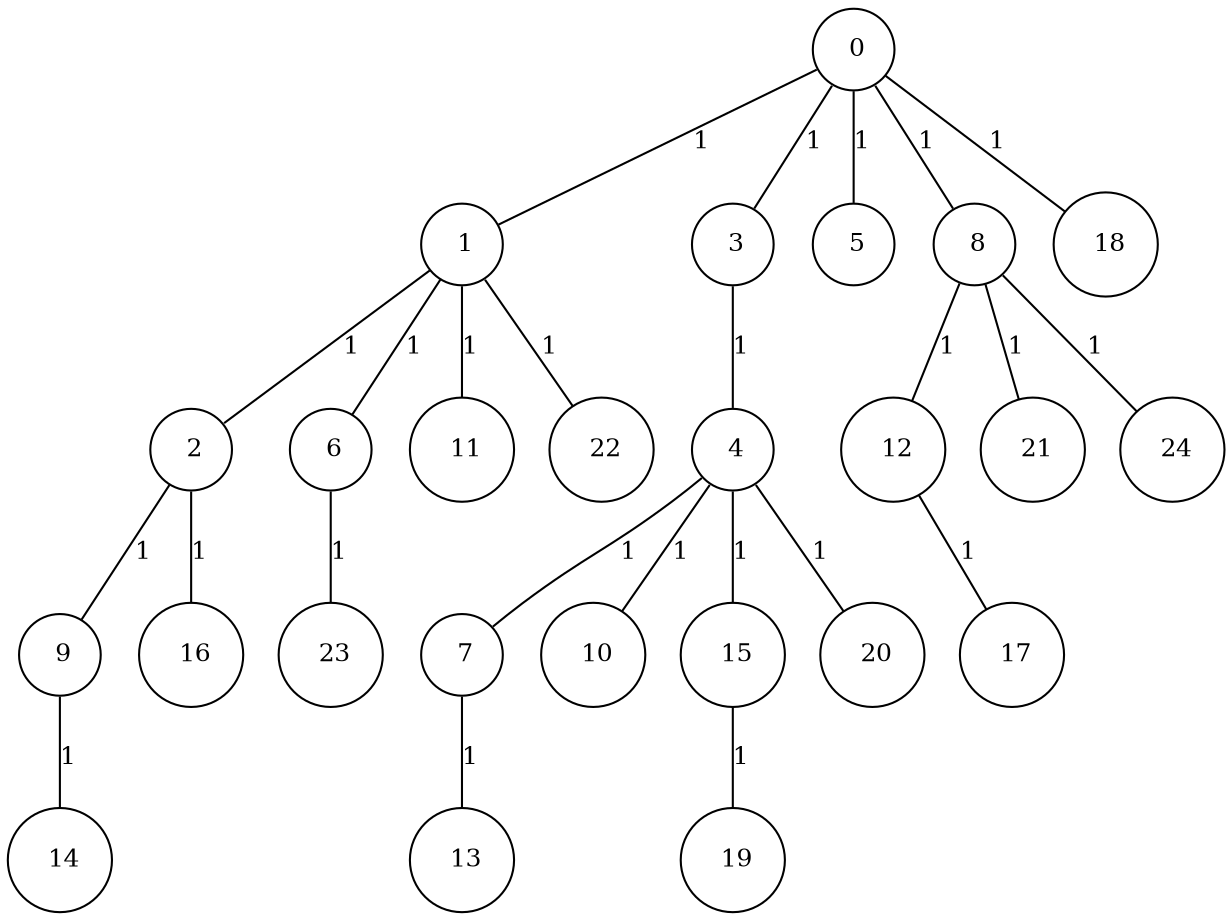 graph G {
size="8.5,11;"
ratio = "expand;"
fixedsize="true;"
overlap="scale;"
node[shape=circle,width=.12,hight=.12,fontsize=12]
edge[fontsize=12]

0[label=" 0" color=black, pos="2.7602796,0.13363839!"];
1[label=" 1" color=black, pos="1.3147652,2.5118155!"];
2[label=" 2" color=black, pos="1.7401908,2.9007896!"];
3[label=" 3" color=black, pos="0.2448946,0.78680913!"];
4[label=" 4" color=black, pos="1.2665726,2.8521092!"];
5[label=" 5" color=black, pos="2.1007275,1.5275323!"];
6[label=" 6" color=black, pos="2.5773554,2.7189316!"];
7[label=" 7" color=black, pos="2.9791454,0.72825257!"];
8[label=" 8" color=black, pos="0.79086189,0.40206242!"];
9[label=" 9" color=black, pos="1.219711,1.5601973!"];
10[label=" 10" color=black, pos="0.7506808,2.3746815!"];
11[label=" 11" color=black, pos="0.14697623,1.8635695!"];
12[label=" 12" color=black, pos="1.8319529,2.2350654!"];
13[label=" 13" color=black, pos="2.3225207,2.4705784!"];
14[label=" 14" color=black, pos="0.40282397,0.89221783!"];
15[label=" 15" color=black, pos="1.6096847,2.1213944!"];
16[label=" 16" color=black, pos="2.4823614,2.5061737!"];
17[label=" 17" color=black, pos="0.43733476,1.6619742!"];
18[label=" 18" color=black, pos="0.5273579,1.183591!"];
19[label=" 19" color=black, pos="0.19814644,2.087883!"];
20[label=" 20" color=black, pos="0.76283923,2.9627798!"];
21[label=" 21" color=black, pos="0.085546082,2.9852361!"];
22[label=" 22" color=black, pos="1.6228683,1.8703394!"];
23[label=" 23" color=black, pos="1.4979243,0.63309962!"];
24[label=" 24" color=black, pos="1.5151907,1.6823581!"];
0--1[label="1"]
0--3[label="1"]
0--5[label="1"]
0--8[label="1"]
0--18[label="1"]
1--2[label="1"]
1--6[label="1"]
1--11[label="1"]
1--22[label="1"]
2--9[label="1"]
2--16[label="1"]
3--4[label="1"]
4--7[label="1"]
4--10[label="1"]
4--15[label="1"]
4--20[label="1"]
6--23[label="1"]
7--13[label="1"]
8--12[label="1"]
8--21[label="1"]
8--24[label="1"]
9--14[label="1"]
12--17[label="1"]
15--19[label="1"]

}
